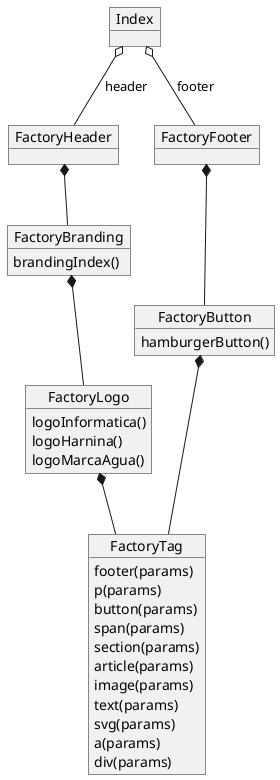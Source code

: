 @startuml
object FactoryTag{
footer(params)
p(params)
button(params)
span(params)
section(params)
article(params)
image(params)
text(params)
svg(params)
a(params)
div(params)
}

object FactoryLogo{
logoInformatica()
logoHarnina()
logoMarcaAgua()
}

object FactoryBranding{
brandingIndex()

}

object FactoryHeader{

}

object FactoryButton{
hamburgerButton()
}

object FactoryFooter{

}

object Index{
}


FactoryFooter *-- FactoryButton

FactoryHeader *-- FactoryBranding
FactoryBranding*-- FactoryLogo

FactoryButton *-- FactoryTag
FactoryLogo *-- FactoryTag



Index o-- FactoryFooter : footer
Index o-- FactoryHeader : header
@enduml